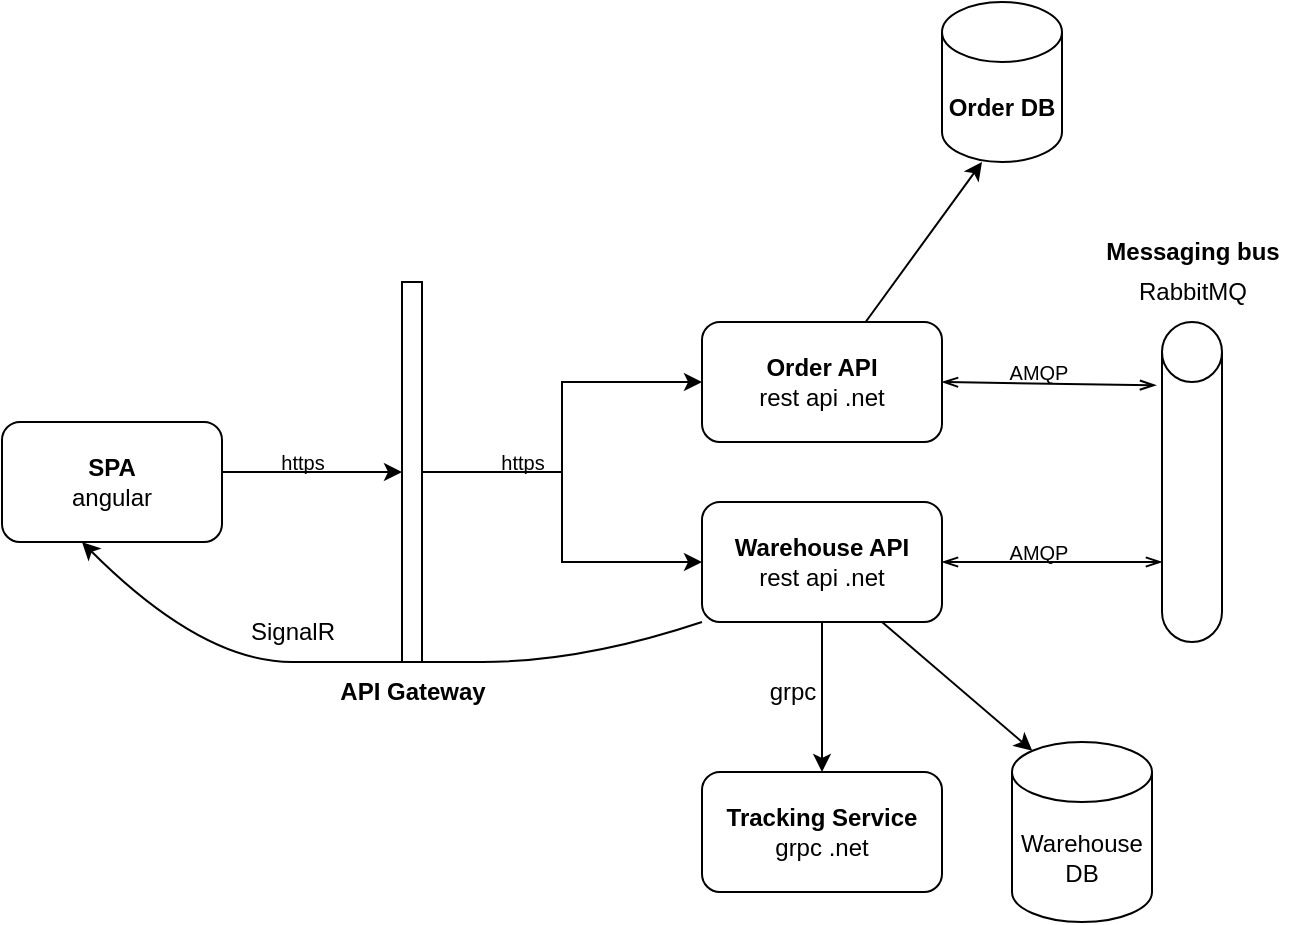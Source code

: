 <mxfile version="20.8.5" type="onedrive"><diagram id="r4Pv4aB_FZbeUAbJSeJj" name="Strona-1"><mxGraphModel grid="1" page="1" gridSize="10" guides="1" tooltips="1" connect="1" arrows="1" fold="1" pageScale="1" pageWidth="827" pageHeight="1169" math="0" shadow="0"><root><mxCell id="0"/><mxCell id="1" parent="0"/><mxCell id="VitLMTAzDdnx5rfywKn4-27" style="edgeStyle=orthogonalEdgeStyle;rounded=0;orthogonalLoop=1;jettySize=auto;html=1;exitX=1;exitY=0.75;exitDx=0;exitDy=0;entryX=0;entryY=0.5;entryDx=0;entryDy=0;startArrow=none;startFill=0;" edge="1" parent="1" source="VitLMTAzDdnx5rfywKn4-1" target="VitLMTAzDdnx5rfywKn4-15"><mxGeometry relative="1" as="geometry"><Array as="points"><mxPoint x="200" y="265"/></Array></mxGeometry></mxCell><mxCell id="VitLMTAzDdnx5rfywKn4-1" value="&lt;b&gt;SPA&lt;/b&gt;&lt;br&gt;angular" style="rounded=1;whiteSpace=wrap;html=1;" vertex="1" parent="1"><mxGeometry x="90" y="240" width="110" height="60" as="geometry"/></mxCell><mxCell id="VitLMTAzDdnx5rfywKn4-5" value="&lt;b&gt;Order API&lt;br&gt;&lt;/b&gt;rest api .net" style="rounded=1;whiteSpace=wrap;html=1;" vertex="1" parent="1"><mxGeometry x="440" y="190" width="120" height="60" as="geometry"/></mxCell><mxCell id="VitLMTAzDdnx5rfywKn4-21" style="edgeStyle=orthogonalEdgeStyle;rounded=0;orthogonalLoop=1;jettySize=auto;html=1;exitX=0.5;exitY=1;exitDx=0;exitDy=0;entryX=0.5;entryY=0;entryDx=0;entryDy=0;" edge="1" parent="1" source="VitLMTAzDdnx5rfywKn4-6" target="VitLMTAzDdnx5rfywKn4-7"><mxGeometry relative="1" as="geometry"/></mxCell><mxCell id="VitLMTAzDdnx5rfywKn4-6" value="&lt;b&gt;Warehouse API&lt;br&gt;&lt;/b&gt;rest api .net" style="rounded=1;whiteSpace=wrap;html=1;" vertex="1" parent="1"><mxGeometry x="440" y="280" width="120" height="60" as="geometry"/></mxCell><mxCell id="VitLMTAzDdnx5rfywKn4-7" value="&lt;b&gt;Tracking Service&lt;br&gt;&lt;/b&gt;grpc .net" style="rounded=1;whiteSpace=wrap;html=1;" vertex="1" parent="1"><mxGeometry x="440" y="415" width="120" height="60" as="geometry"/></mxCell><mxCell id="VitLMTAzDdnx5rfywKn4-8" value="&lt;b&gt;Order DB&lt;/b&gt;" style="shape=cylinder3;whiteSpace=wrap;html=1;boundedLbl=1;backgroundOutline=1;size=15;" vertex="1" parent="1"><mxGeometry x="560" y="30" width="60" height="80" as="geometry"/></mxCell><mxCell id="VitLMTAzDdnx5rfywKn4-9" value="Warehouse&lt;br&gt;DB" style="shape=cylinder3;whiteSpace=wrap;html=1;boundedLbl=1;backgroundOutline=1;size=15;" vertex="1" parent="1"><mxGeometry x="595" y="400" width="70" height="90" as="geometry"/></mxCell><mxCell id="VitLMTAzDdnx5rfywKn4-10" value="" style="shape=cylinder3;whiteSpace=wrap;html=1;boundedLbl=1;backgroundOutline=1;size=15;" vertex="1" parent="1"><mxGeometry x="670" y="190" width="30" height="160" as="geometry"/></mxCell><mxCell id="VitLMTAzDdnx5rfywKn4-11" value="&lt;b&gt;Messaging bus&lt;/b&gt;" style="text;html=1;strokeColor=none;fillColor=none;align=center;verticalAlign=middle;whiteSpace=wrap;rounded=0;direction=west;flipV=0;flipH=0;" vertex="1" parent="1"><mxGeometry x="637.5" y="140" width="95" height="30" as="geometry"/></mxCell><mxCell id="VitLMTAzDdnx5rfywKn4-12" value="RabbitMQ" style="text;html=1;align=center;verticalAlign=middle;resizable=0;points=[];autosize=1;strokeColor=none;fillColor=none;" vertex="1" parent="1"><mxGeometry x="645" y="160" width="80" height="30" as="geometry"/></mxCell><mxCell id="VitLMTAzDdnx5rfywKn4-14" value="" style="endArrow=classic;startArrow=none;html=1;rounded=0;startFill=0;" edge="1" parent="1" source="VitLMTAzDdnx5rfywKn4-5"><mxGeometry width="50" height="50" relative="1" as="geometry"><mxPoint x="530" y="160" as="sourcePoint"/><mxPoint x="580" y="110" as="targetPoint"/></mxGeometry></mxCell><mxCell id="VitLMTAzDdnx5rfywKn4-28" style="edgeStyle=orthogonalEdgeStyle;rounded=0;orthogonalLoop=1;jettySize=auto;html=1;exitX=1;exitY=0.5;exitDx=0;exitDy=0;entryX=0;entryY=0.5;entryDx=0;entryDy=0;startArrow=none;startFill=0;" edge="1" parent="1" source="VitLMTAzDdnx5rfywKn4-15" target="VitLMTAzDdnx5rfywKn4-5"><mxGeometry relative="1" as="geometry"/></mxCell><mxCell id="VitLMTAzDdnx5rfywKn4-29" style="edgeStyle=orthogonalEdgeStyle;rounded=0;orthogonalLoop=1;jettySize=auto;html=1;exitX=1;exitY=0.5;exitDx=0;exitDy=0;entryX=0;entryY=0.5;entryDx=0;entryDy=0;startArrow=none;startFill=0;" edge="1" parent="1" source="VitLMTAzDdnx5rfywKn4-15" target="VitLMTAzDdnx5rfywKn4-6"><mxGeometry relative="1" as="geometry"/></mxCell><mxCell id="VitLMTAzDdnx5rfywKn4-15" value="" style="rounded=0;whiteSpace=wrap;html=1;" vertex="1" parent="1"><mxGeometry x="290" y="170" width="10" height="190" as="geometry"/></mxCell><mxCell id="VitLMTAzDdnx5rfywKn4-16" value="&lt;b&gt;API Gateway&lt;/b&gt;" style="text;html=1;align=center;verticalAlign=middle;resizable=0;points=[];autosize=1;strokeColor=none;fillColor=none;" vertex="1" parent="1"><mxGeometry x="245" y="360" width="100" height="30" as="geometry"/></mxCell><mxCell id="VitLMTAzDdnx5rfywKn4-17" value="" style="endArrow=openThin;startArrow=openThin;html=1;rounded=0;exitX=1;exitY=0.5;exitDx=0;exitDy=0;startFill=0;entryX=-0.1;entryY=0.198;entryDx=0;entryDy=0;entryPerimeter=0;endFill=0;" edge="1" parent="1" source="VitLMTAzDdnx5rfywKn4-5" target="VitLMTAzDdnx5rfywKn4-10"><mxGeometry width="50" height="50" relative="1" as="geometry"><mxPoint x="611.818" y="310" as="sourcePoint"/><mxPoint x="670" y="230" as="targetPoint"/></mxGeometry></mxCell><mxCell id="VitLMTAzDdnx5rfywKn4-19" value="" style="endArrow=openThin;startArrow=openThin;html=1;rounded=0;exitX=1;exitY=0.5;exitDx=0;exitDy=0;entryX=0;entryY=0.75;entryDx=0;entryDy=0;entryPerimeter=0;startFill=0;endFill=0;" edge="1" parent="1" source="VitLMTAzDdnx5rfywKn4-6" target="VitLMTAzDdnx5rfywKn4-10"><mxGeometry width="50" height="50" relative="1" as="geometry"><mxPoint x="570" y="230" as="sourcePoint"/><mxPoint x="680" y="240" as="targetPoint"/></mxGeometry></mxCell><mxCell id="VitLMTAzDdnx5rfywKn4-22" value="" style="endArrow=classic;html=1;rounded=0;exitX=0.75;exitY=1;exitDx=0;exitDy=0;entryX=0.145;entryY=0;entryDx=0;entryDy=4.35;entryPerimeter=0;" edge="1" parent="1" source="VitLMTAzDdnx5rfywKn4-6" target="VitLMTAzDdnx5rfywKn4-9"><mxGeometry width="50" height="50" relative="1" as="geometry"><mxPoint x="390" y="310" as="sourcePoint"/><mxPoint x="440" y="260" as="targetPoint"/></mxGeometry></mxCell><mxCell id="VitLMTAzDdnx5rfywKn4-30" value="https" style="text;html=1;align=center;verticalAlign=middle;resizable=0;points=[];autosize=1;strokeColor=none;fillColor=none;fontSize=10;" vertex="1" parent="1"><mxGeometry x="215" y="245" width="50" height="30" as="geometry"/></mxCell><mxCell id="VitLMTAzDdnx5rfywKn4-32" value="grpc" style="text;html=1;align=center;verticalAlign=middle;resizable=0;points=[];autosize=1;strokeColor=none;fillColor=none;" vertex="1" parent="1"><mxGeometry x="460" y="360" width="50" height="30" as="geometry"/></mxCell><mxCell id="VitLMTAzDdnx5rfywKn4-33" value="AMQP" style="text;html=1;align=center;verticalAlign=middle;resizable=0;points=[];autosize=1;strokeColor=none;fillColor=none;fontSize=10;" vertex="1" parent="1"><mxGeometry x="582.5" y="290" width="50" height="30" as="geometry"/></mxCell><mxCell id="VitLMTAzDdnx5rfywKn4-34" value="AMQP" style="text;html=1;align=center;verticalAlign=middle;resizable=0;points=[];autosize=1;strokeColor=none;fillColor=none;fontSize=10;" vertex="1" parent="1"><mxGeometry x="582.5" y="200" width="50" height="30" as="geometry"/></mxCell><mxCell id="VitLMTAzDdnx5rfywKn4-35" value="https" style="text;html=1;align=center;verticalAlign=middle;resizable=0;points=[];autosize=1;strokeColor=none;fillColor=none;fontSize=10;" vertex="1" parent="1"><mxGeometry x="325" y="245" width="50" height="30" as="geometry"/></mxCell><mxCell id="RXwAE7Tf3BOYNP4k3VgY-1" value="" style="curved=1;endArrow=none;html=1;rounded=0;entryX=0;entryY=1;entryDx=0;entryDy=0;startArrow=classic;startFill=1;endFill=0;" edge="1" parent="1" target="VitLMTAzDdnx5rfywKn4-6"><mxGeometry width="50" height="50" relative="1" as="geometry"><mxPoint x="130" y="300" as="sourcePoint"/><mxPoint x="440" y="470" as="targetPoint"/><Array as="points"><mxPoint x="190" y="360"/><mxPoint x="280" y="360"/><mxPoint x="380" y="360"/></Array></mxGeometry></mxCell><mxCell id="RXwAE7Tf3BOYNP4k3VgY-2" value="SignalR" style="text;html=1;align=center;verticalAlign=middle;resizable=0;points=[];autosize=1;strokeColor=none;fillColor=none;rotation=0;" vertex="1" parent="1"><mxGeometry x="200" y="330" width="70" height="30" as="geometry"/></mxCell></root></mxGraphModel></diagram></mxfile>
